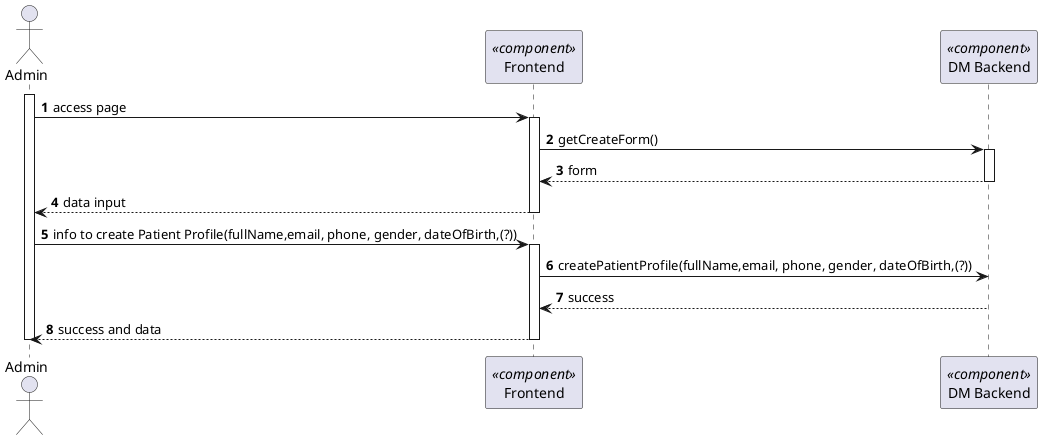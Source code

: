 @startuml 5.1.8
skinparam packageStyle rectangle
skinparam shadowing false

autonumber

actor "Admin" as AD
participant "Frontend" as FE <<component>>
participant "DM Backend" as BE <<component>>



activate AD
AD -> FE: access page
activate FE
FE -> BE: getCreateForm()
activate BE
BE --> FE: form
deactivate BE
FE --> AD : data input
deactivate FE
AD -> FE : info to create Patient Profile(fullName,email, phone, gender, dateOfBirth,(?))
activate FE
FE -> BE : createPatientProfile(fullName,email, phone, gender, dateOfBirth,(?))
BE --> FE: success
deactivate BE
FE --> AD : success and data
deactivate FE
deactivate AD


@enduml